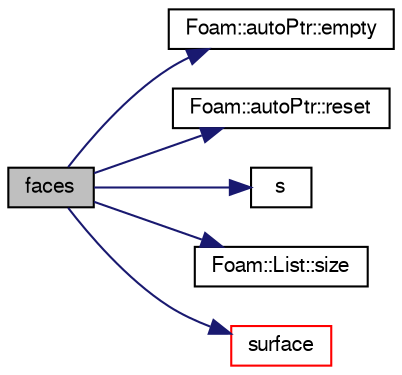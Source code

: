 digraph "faces"
{
  bgcolor="transparent";
  edge [fontname="FreeSans",fontsize="10",labelfontname="FreeSans",labelfontsize="10"];
  node [fontname="FreeSans",fontsize="10",shape=record];
  rankdir="LR";
  Node61 [label="faces",height=0.2,width=0.4,color="black", fillcolor="grey75", style="filled", fontcolor="black"];
  Node61 -> Node62 [color="midnightblue",fontsize="10",style="solid",fontname="FreeSans"];
  Node62 [label="Foam::autoPtr::empty",height=0.2,width=0.4,color="black",URL="$a25958.html#a644718bb2fb240de962dc3c9a1fdf0dc",tooltip="Return true if the autoPtr is empty (ie, no pointer set). "];
  Node61 -> Node63 [color="midnightblue",fontsize="10",style="solid",fontname="FreeSans"];
  Node63 [label="Foam::autoPtr::reset",height=0.2,width=0.4,color="black",URL="$a25958.html#ab46a1bc64c9af6414376c6c18d3bee62",tooltip="If object pointer already set, delete object and set to given. "];
  Node61 -> Node64 [color="midnightblue",fontsize="10",style="solid",fontname="FreeSans"];
  Node64 [label="s",height=0.2,width=0.4,color="black",URL="$a18905.html#abb9c4233033fad2ad0206cd4adad3b9f"];
  Node61 -> Node65 [color="midnightblue",fontsize="10",style="solid",fontname="FreeSans"];
  Node65 [label="Foam::List::size",height=0.2,width=0.4,color="black",URL="$a25694.html#a8a5f6fa29bd4b500caf186f60245b384",tooltip="Override size to be inconsistent with allocated storage. "];
  Node61 -> Node66 [color="midnightblue",fontsize="10",style="solid",fontname="FreeSans"];
  Node66 [label="surface",height=0.2,width=0.4,color="red",URL="$a29342.html#abf28bf4987657fadcee184f52c42c24d"];
}
